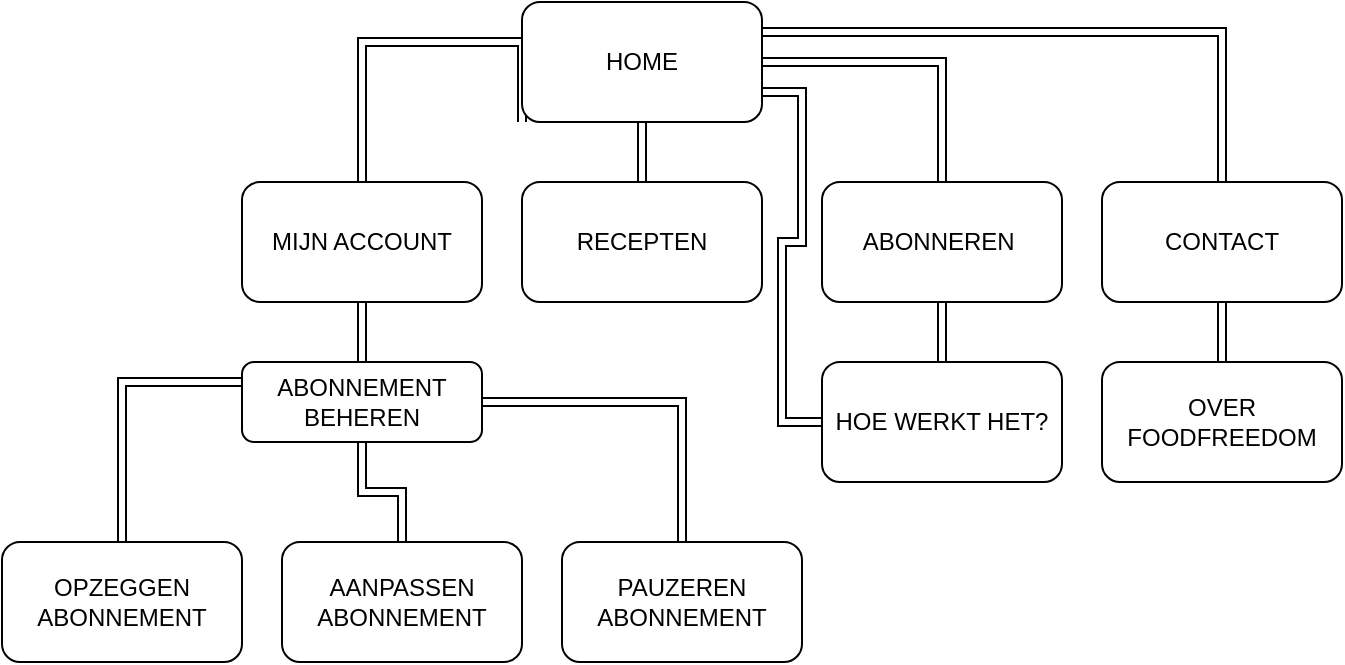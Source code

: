 <mxfile version="20.2.2" type="github">
  <diagram id="C5RBs43oDa-KdzZeNtuy" name="Page-1">
    <mxGraphModel dx="1481" dy="343" grid="1" gridSize="10" guides="1" tooltips="1" connect="1" arrows="1" fold="1" page="1" pageScale="1" pageWidth="827" pageHeight="1169" math="0" shadow="0">
      <root>
        <mxCell id="WIyWlLk6GJQsqaUBKTNV-0" />
        <mxCell id="WIyWlLk6GJQsqaUBKTNV-1" parent="WIyWlLk6GJQsqaUBKTNV-0" />
        <mxCell id="WQpz1Ic-05Pspya89vmh-6" style="edgeStyle=orthogonalEdgeStyle;shape=link;rounded=0;orthogonalLoop=1;jettySize=auto;html=1;exitX=0;exitY=1;exitDx=0;exitDy=0;" edge="1" parent="WIyWlLk6GJQsqaUBKTNV-1" source="WQpz1Ic-05Pspya89vmh-0" target="WQpz1Ic-05Pspya89vmh-1">
          <mxGeometry relative="1" as="geometry">
            <Array as="points">
              <mxPoint x="240" y="60" />
              <mxPoint x="160" y="60" />
            </Array>
          </mxGeometry>
        </mxCell>
        <mxCell id="WQpz1Ic-05Pspya89vmh-7" style="edgeStyle=orthogonalEdgeStyle;shape=link;rounded=0;orthogonalLoop=1;jettySize=auto;html=1;exitX=0.5;exitY=1;exitDx=0;exitDy=0;entryX=0.5;entryY=0;entryDx=0;entryDy=0;" edge="1" parent="WIyWlLk6GJQsqaUBKTNV-1" source="WQpz1Ic-05Pspya89vmh-0" target="WQpz1Ic-05Pspya89vmh-2">
          <mxGeometry relative="1" as="geometry" />
        </mxCell>
        <mxCell id="WQpz1Ic-05Pspya89vmh-8" style="edgeStyle=orthogonalEdgeStyle;shape=link;rounded=0;orthogonalLoop=1;jettySize=auto;html=1;exitX=1;exitY=0.5;exitDx=0;exitDy=0;" edge="1" parent="WIyWlLk6GJQsqaUBKTNV-1" source="WQpz1Ic-05Pspya89vmh-0" target="WQpz1Ic-05Pspya89vmh-4">
          <mxGeometry relative="1" as="geometry" />
        </mxCell>
        <mxCell id="WQpz1Ic-05Pspya89vmh-19" style="edgeStyle=orthogonalEdgeStyle;shape=link;rounded=0;orthogonalLoop=1;jettySize=auto;html=1;exitX=1;exitY=0.25;exitDx=0;exitDy=0;" edge="1" parent="WIyWlLk6GJQsqaUBKTNV-1" source="WQpz1Ic-05Pspya89vmh-0" target="WQpz1Ic-05Pspya89vmh-5">
          <mxGeometry relative="1" as="geometry" />
        </mxCell>
        <mxCell id="WQpz1Ic-05Pspya89vmh-23" style="edgeStyle=orthogonalEdgeStyle;shape=link;rounded=0;orthogonalLoop=1;jettySize=auto;html=1;exitX=1;exitY=0.75;exitDx=0;exitDy=0;entryX=0;entryY=0.5;entryDx=0;entryDy=0;" edge="1" parent="WIyWlLk6GJQsqaUBKTNV-1" source="WQpz1Ic-05Pspya89vmh-0" target="WQpz1Ic-05Pspya89vmh-22">
          <mxGeometry relative="1" as="geometry" />
        </mxCell>
        <mxCell id="WQpz1Ic-05Pspya89vmh-0" value="HOME" style="rounded=1;whiteSpace=wrap;html=1;" vertex="1" parent="WIyWlLk6GJQsqaUBKTNV-1">
          <mxGeometry x="240" y="40" width="120" height="60" as="geometry" />
        </mxCell>
        <mxCell id="WQpz1Ic-05Pspya89vmh-10" style="edgeStyle=orthogonalEdgeStyle;shape=link;rounded=0;orthogonalLoop=1;jettySize=auto;html=1;exitX=0.5;exitY=1;exitDx=0;exitDy=0;entryX=0.5;entryY=0;entryDx=0;entryDy=0;" edge="1" parent="WIyWlLk6GJQsqaUBKTNV-1" source="WQpz1Ic-05Pspya89vmh-1" target="WQpz1Ic-05Pspya89vmh-3">
          <mxGeometry relative="1" as="geometry" />
        </mxCell>
        <mxCell id="WQpz1Ic-05Pspya89vmh-1" value="MIJN ACCOUNT" style="rounded=1;whiteSpace=wrap;html=1;" vertex="1" parent="WIyWlLk6GJQsqaUBKTNV-1">
          <mxGeometry x="100" y="130" width="120" height="60" as="geometry" />
        </mxCell>
        <mxCell id="WQpz1Ic-05Pspya89vmh-2" value="RECEPTEN" style="rounded=1;whiteSpace=wrap;html=1;" vertex="1" parent="WIyWlLk6GJQsqaUBKTNV-1">
          <mxGeometry x="240" y="130" width="120" height="60" as="geometry" />
        </mxCell>
        <mxCell id="WQpz1Ic-05Pspya89vmh-15" style="edgeStyle=orthogonalEdgeStyle;shape=link;rounded=0;orthogonalLoop=1;jettySize=auto;html=1;exitX=0.5;exitY=1;exitDx=0;exitDy=0;" edge="1" parent="WIyWlLk6GJQsqaUBKTNV-1" source="WQpz1Ic-05Pspya89vmh-3" target="WQpz1Ic-05Pspya89vmh-13">
          <mxGeometry relative="1" as="geometry" />
        </mxCell>
        <mxCell id="WQpz1Ic-05Pspya89vmh-16" style="edgeStyle=orthogonalEdgeStyle;shape=link;rounded=0;orthogonalLoop=1;jettySize=auto;html=1;exitX=1;exitY=0.5;exitDx=0;exitDy=0;" edge="1" parent="WIyWlLk6GJQsqaUBKTNV-1" source="WQpz1Ic-05Pspya89vmh-3" target="WQpz1Ic-05Pspya89vmh-14">
          <mxGeometry relative="1" as="geometry" />
        </mxCell>
        <mxCell id="WQpz1Ic-05Pspya89vmh-17" style="edgeStyle=orthogonalEdgeStyle;shape=link;rounded=0;orthogonalLoop=1;jettySize=auto;html=1;exitX=0;exitY=0.25;exitDx=0;exitDy=0;entryX=0.5;entryY=0;entryDx=0;entryDy=0;" edge="1" parent="WIyWlLk6GJQsqaUBKTNV-1" source="WQpz1Ic-05Pspya89vmh-3" target="WQpz1Ic-05Pspya89vmh-11">
          <mxGeometry relative="1" as="geometry" />
        </mxCell>
        <mxCell id="WQpz1Ic-05Pspya89vmh-3" value="ABONNEMENT BEHEREN" style="rounded=1;whiteSpace=wrap;html=1;" vertex="1" parent="WIyWlLk6GJQsqaUBKTNV-1">
          <mxGeometry x="100" y="220" width="120" height="40" as="geometry" />
        </mxCell>
        <mxCell id="WQpz1Ic-05Pspya89vmh-24" style="edgeStyle=orthogonalEdgeStyle;shape=link;rounded=0;orthogonalLoop=1;jettySize=auto;html=1;exitX=0.5;exitY=1;exitDx=0;exitDy=0;entryX=0.5;entryY=0;entryDx=0;entryDy=0;" edge="1" parent="WIyWlLk6GJQsqaUBKTNV-1" source="WQpz1Ic-05Pspya89vmh-4" target="WQpz1Ic-05Pspya89vmh-22">
          <mxGeometry relative="1" as="geometry" />
        </mxCell>
        <mxCell id="WQpz1Ic-05Pspya89vmh-4" value="ABONNEREN&amp;nbsp;" style="rounded=1;whiteSpace=wrap;html=1;" vertex="1" parent="WIyWlLk6GJQsqaUBKTNV-1">
          <mxGeometry x="390" y="130" width="120" height="60" as="geometry" />
        </mxCell>
        <mxCell id="WQpz1Ic-05Pspya89vmh-21" style="edgeStyle=orthogonalEdgeStyle;shape=link;rounded=0;orthogonalLoop=1;jettySize=auto;html=1;exitX=0.5;exitY=1;exitDx=0;exitDy=0;entryX=0.5;entryY=0;entryDx=0;entryDy=0;" edge="1" parent="WIyWlLk6GJQsqaUBKTNV-1" source="WQpz1Ic-05Pspya89vmh-5" target="WQpz1Ic-05Pspya89vmh-20">
          <mxGeometry relative="1" as="geometry" />
        </mxCell>
        <mxCell id="WQpz1Ic-05Pspya89vmh-5" value="CONTACT" style="rounded=1;whiteSpace=wrap;html=1;" vertex="1" parent="WIyWlLk6GJQsqaUBKTNV-1">
          <mxGeometry x="530" y="130" width="120" height="60" as="geometry" />
        </mxCell>
        <mxCell id="WQpz1Ic-05Pspya89vmh-11" value="OPZEGGEN ABONNEMENT" style="rounded=1;whiteSpace=wrap;html=1;" vertex="1" parent="WIyWlLk6GJQsqaUBKTNV-1">
          <mxGeometry x="-20" y="310" width="120" height="60" as="geometry" />
        </mxCell>
        <mxCell id="WQpz1Ic-05Pspya89vmh-13" value="AANPASSEN ABONNEMENT" style="rounded=1;whiteSpace=wrap;html=1;" vertex="1" parent="WIyWlLk6GJQsqaUBKTNV-1">
          <mxGeometry x="120" y="310" width="120" height="60" as="geometry" />
        </mxCell>
        <mxCell id="WQpz1Ic-05Pspya89vmh-14" value="PAUZEREN ABONNEMENT" style="rounded=1;whiteSpace=wrap;html=1;" vertex="1" parent="WIyWlLk6GJQsqaUBKTNV-1">
          <mxGeometry x="260" y="310" width="120" height="60" as="geometry" />
        </mxCell>
        <mxCell id="WQpz1Ic-05Pspya89vmh-20" value="OVER FOODFREEDOM" style="rounded=1;whiteSpace=wrap;html=1;" vertex="1" parent="WIyWlLk6GJQsqaUBKTNV-1">
          <mxGeometry x="530" y="220" width="120" height="60" as="geometry" />
        </mxCell>
        <mxCell id="WQpz1Ic-05Pspya89vmh-22" value="HOE WERKT HET?" style="rounded=1;whiteSpace=wrap;html=1;" vertex="1" parent="WIyWlLk6GJQsqaUBKTNV-1">
          <mxGeometry x="390" y="220" width="120" height="60" as="geometry" />
        </mxCell>
      </root>
    </mxGraphModel>
  </diagram>
</mxfile>
